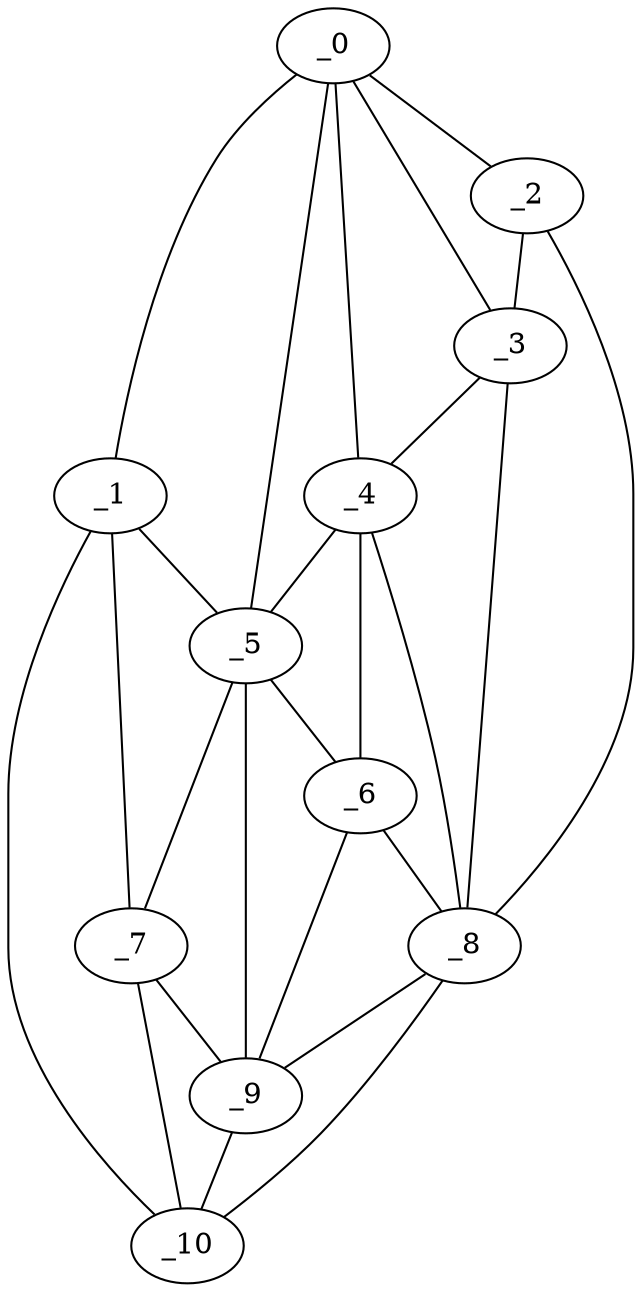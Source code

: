 graph "obj75__275.gxl" {
	_0	 [x=43,
		y=19];
	_1	 [x=52,
		y=8];
	_0 -- _1	 [valence=1];
	_2	 [x=63,
		y=75];
	_0 -- _2	 [valence=1];
	_3	 [x=64,
		y=61];
	_0 -- _3	 [valence=2];
	_4	 [x=67,
		y=51];
	_0 -- _4	 [valence=1];
	_5	 [x=73,
		y=31];
	_0 -- _5	 [valence=2];
	_1 -- _5	 [valence=2];
	_7	 [x=78,
		y=22];
	_1 -- _7	 [valence=2];
	_10	 [x=90,
		y=24];
	_1 -- _10	 [valence=1];
	_2 -- _3	 [valence=1];
	_8	 [x=79,
		y=63];
	_2 -- _8	 [valence=1];
	_3 -- _4	 [valence=2];
	_3 -- _8	 [valence=1];
	_4 -- _5	 [valence=2];
	_6	 [x=77,
		y=44];
	_4 -- _6	 [valence=2];
	_4 -- _8	 [valence=2];
	_5 -- _6	 [valence=2];
	_5 -- _7	 [valence=2];
	_9	 [x=83,
		y=40];
	_5 -- _9	 [valence=2];
	_6 -- _8	 [valence=2];
	_6 -- _9	 [valence=2];
	_7 -- _9	 [valence=2];
	_7 -- _10	 [valence=2];
	_8 -- _9	 [valence=2];
	_8 -- _10	 [valence=1];
	_9 -- _10	 [valence=1];
}
